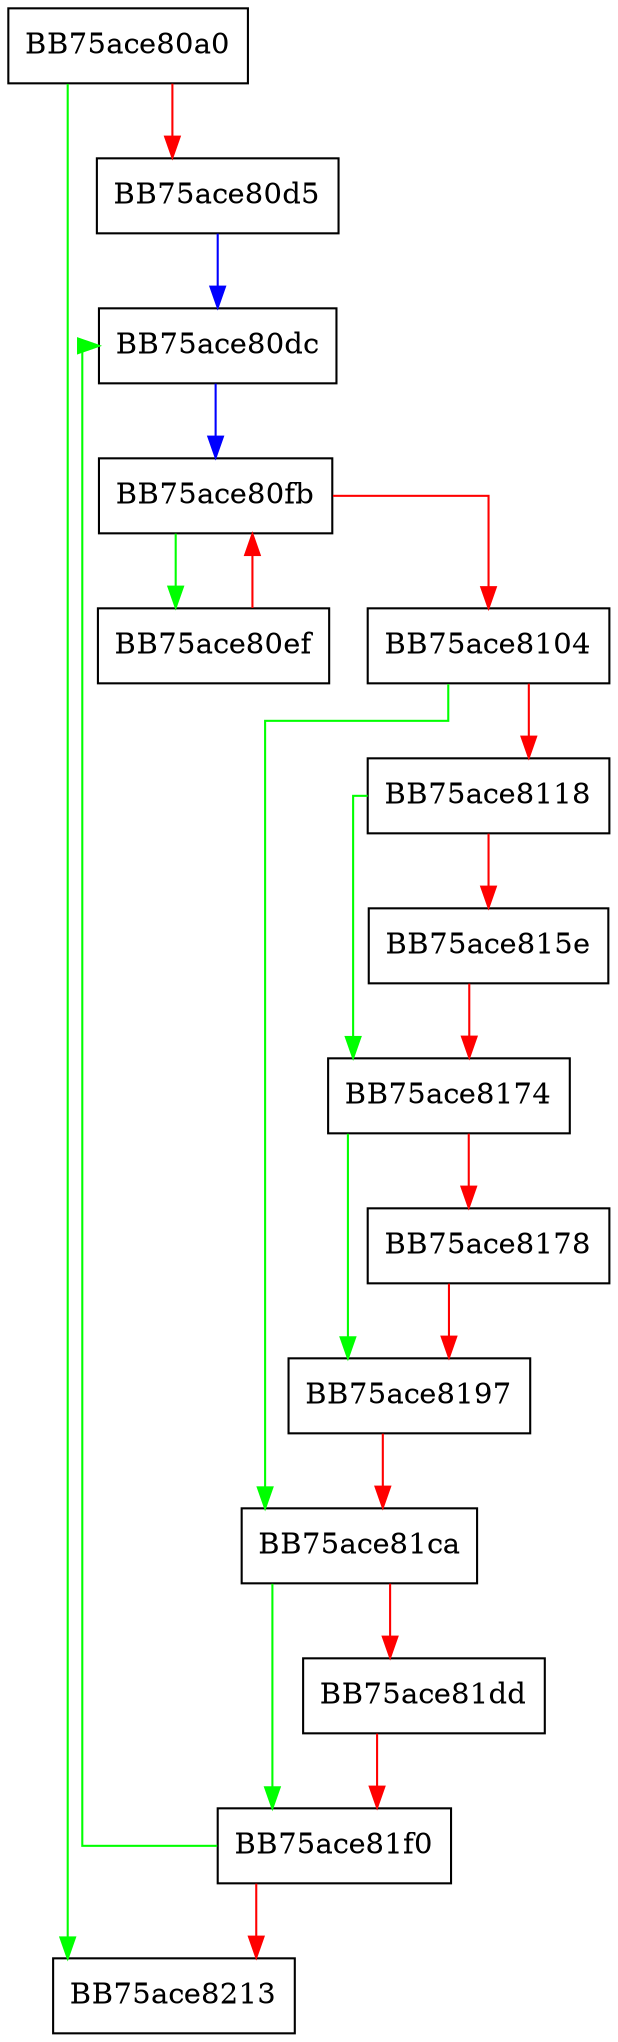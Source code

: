 digraph _decode_async_thread {
  node [shape="box"];
  graph [splines=ortho];
  BB75ace80a0 -> BB75ace8213 [color="green"];
  BB75ace80a0 -> BB75ace80d5 [color="red"];
  BB75ace80d5 -> BB75ace80dc [color="blue"];
  BB75ace80dc -> BB75ace80fb [color="blue"];
  BB75ace80ef -> BB75ace80fb [color="red"];
  BB75ace80fb -> BB75ace80ef [color="green"];
  BB75ace80fb -> BB75ace8104 [color="red"];
  BB75ace8104 -> BB75ace81ca [color="green"];
  BB75ace8104 -> BB75ace8118 [color="red"];
  BB75ace8118 -> BB75ace8174 [color="green"];
  BB75ace8118 -> BB75ace815e [color="red"];
  BB75ace815e -> BB75ace8174 [color="red"];
  BB75ace8174 -> BB75ace8197 [color="green"];
  BB75ace8174 -> BB75ace8178 [color="red"];
  BB75ace8178 -> BB75ace8197 [color="red"];
  BB75ace8197 -> BB75ace81ca [color="red"];
  BB75ace81ca -> BB75ace81f0 [color="green"];
  BB75ace81ca -> BB75ace81dd [color="red"];
  BB75ace81dd -> BB75ace81f0 [color="red"];
  BB75ace81f0 -> BB75ace80dc [color="green"];
  BB75ace81f0 -> BB75ace8213 [color="red"];
}